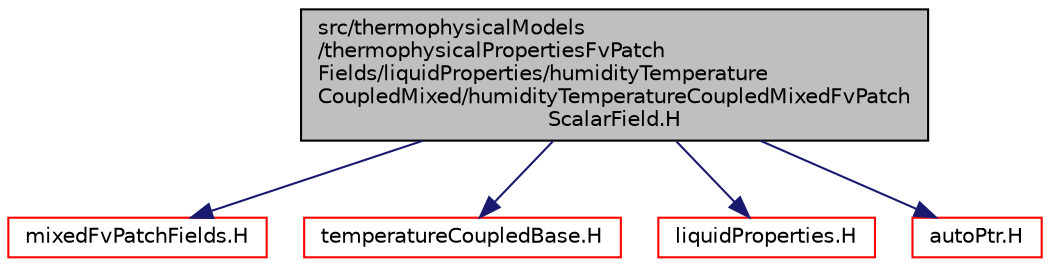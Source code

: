 digraph "src/thermophysicalModels/thermophysicalPropertiesFvPatchFields/liquidProperties/humidityTemperatureCoupledMixed/humidityTemperatureCoupledMixedFvPatchScalarField.H"
{
  bgcolor="transparent";
  edge [fontname="Helvetica",fontsize="10",labelfontname="Helvetica",labelfontsize="10"];
  node [fontname="Helvetica",fontsize="10",shape=record];
  Node1 [label="src/thermophysicalModels\l/thermophysicalPropertiesFvPatch\lFields/liquidProperties/humidityTemperature\lCoupledMixed/humidityTemperatureCoupledMixedFvPatch\lScalarField.H",height=0.2,width=0.4,color="black", fillcolor="grey75", style="filled" fontcolor="black"];
  Node1 -> Node2 [color="midnightblue",fontsize="10",style="solid",fontname="Helvetica"];
  Node2 [label="mixedFvPatchFields.H",height=0.2,width=0.4,color="red",URL="$mixedFvPatchFields_8H.html"];
  Node1 -> Node3 [color="midnightblue",fontsize="10",style="solid",fontname="Helvetica"];
  Node3 [label="temperatureCoupledBase.H",height=0.2,width=0.4,color="red",URL="$temperatureCoupledBase_8H.html"];
  Node1 -> Node4 [color="midnightblue",fontsize="10",style="solid",fontname="Helvetica"];
  Node4 [label="liquidProperties.H",height=0.2,width=0.4,color="red",URL="$liquidProperties_8H.html"];
  Node1 -> Node5 [color="midnightblue",fontsize="10",style="solid",fontname="Helvetica"];
  Node5 [label="autoPtr.H",height=0.2,width=0.4,color="red",URL="$autoPtr_8H.html"];
}
